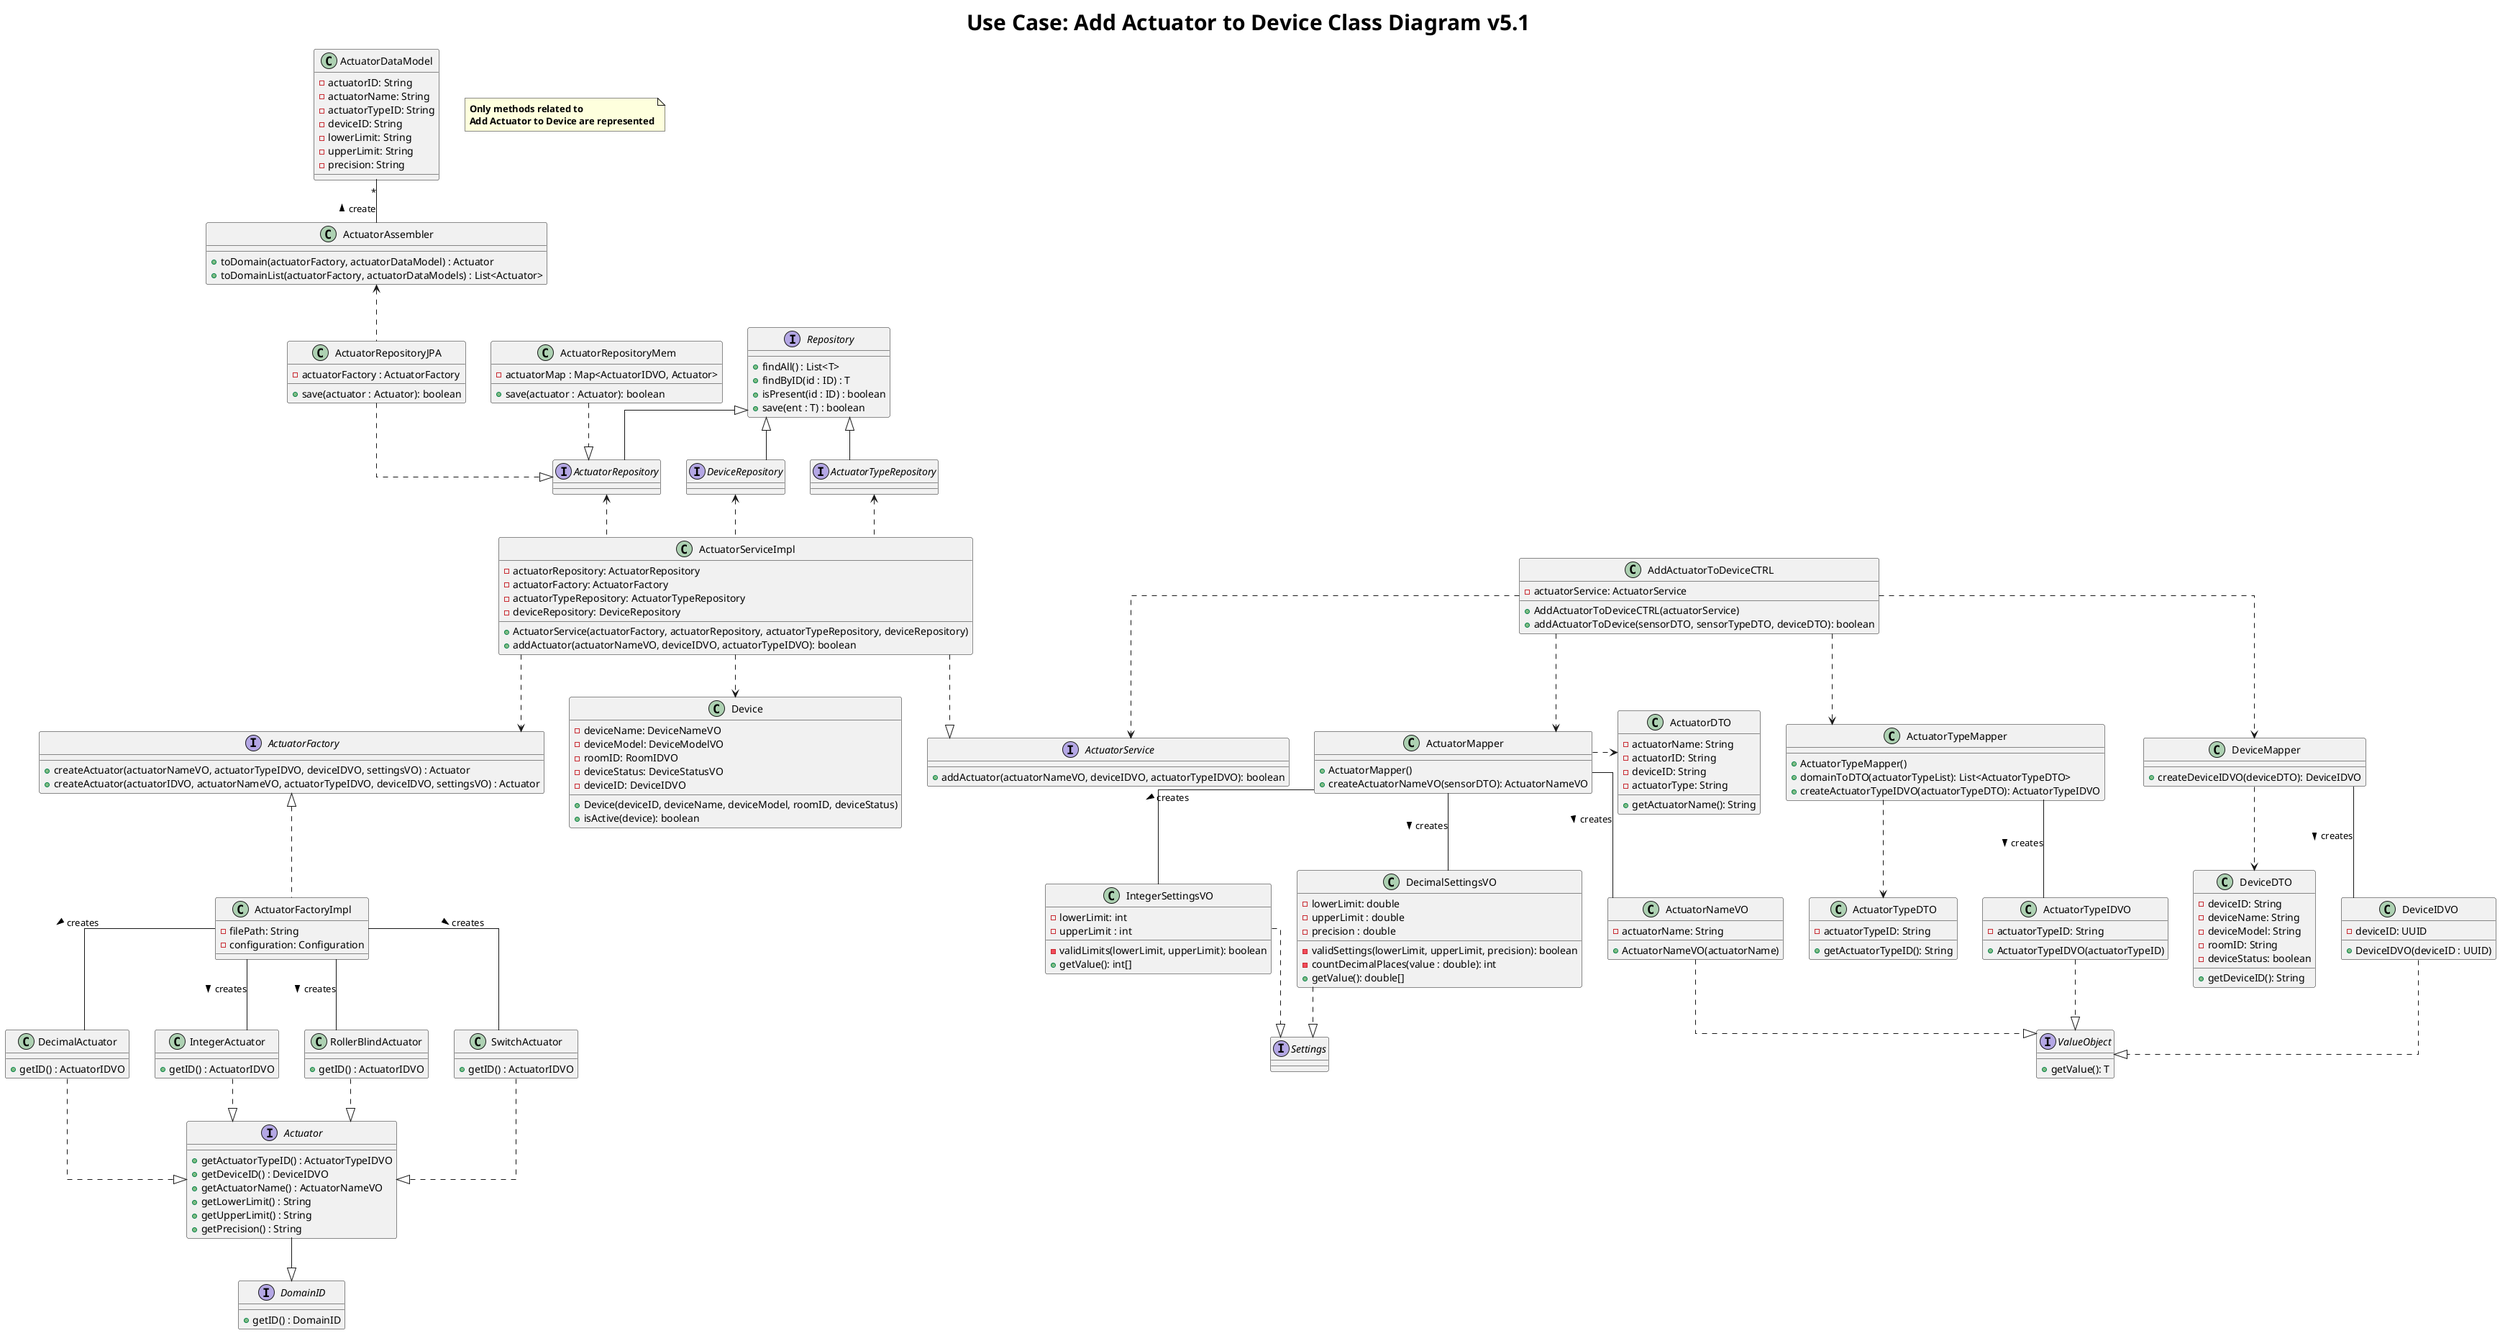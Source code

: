 @startuml

title <size: 30> Use Case: Add Actuator to Device Class Diagram v5.1
note "<b>Only methods related to\n<b>Add Actuator to Device are represented" as N1
skinparam linetype ortho

       AddActuatorToDeviceCTRL ..> ActuatorMapper
       AddActuatorToDeviceCTRL ..> ActuatorTypeMapper
       AddActuatorToDeviceCTRL ..> DeviceMapper
       AddActuatorToDeviceCTRL ..> ActuatorService
       ActuatorServiceImpl ..> ActuatorFactory
       ActuatorServiceImpl .up.> ActuatorTypeRepository
       ActuatorServiceImpl .up.> ActuatorRepository
       ActuatorServiceImpl .up.> DeviceRepository
       ActuatorServiceImpl ..> Device
       ActuatorFactoryImpl -down- SwitchActuator : creates >
       ActuatorFactoryImpl -down- RollerBlindActuator : creates >
       ActuatorFactoryImpl -down- IntegerActuator : creates >
       ActuatorFactoryImpl -down- DecimalActuator : creates >
       DomainID <|-up- Actuator
       Actuator <|.up. SwitchActuator
       Actuator <|.up. RollerBlindActuator
       Actuator <|.up. IntegerActuator
       Actuator <|.up. DecimalActuator
       DeviceMapper ..> DeviceDTO
       DeviceMapper -- DeviceIDVO : creates >
       ActuatorMapper .right.> ActuatorDTO
       ActuatorMapper -- ActuatorNameVO : creates >
       ActuatorTypeMapper ..> ActuatorTypeDTO
       ActuatorTypeMapper -- ActuatorTypeIDVO : creates >
       DeviceRepository -up-|> Repository
       ActuatorRepository -up-|> Repository
       ActuatorTypeRepository -up-|> Repository
       ActuatorMapper -- IntegerSettingsVO : creates >
       ActuatorMapper -- DecimalSettingsVO : creates >
       IntegerSettingsVO ..|> Settings
       DecimalSettingsVO ..|> Settings
       ActuatorNameVO ..|> ValueObject
       ActuatorTypeIDVO ..|> ValueObject
       DeviceIDVO ..|> ValueObject
       ActuatorServiceImpl ..|> ActuatorService
       ActuatorRepositoryMem ..|> ActuatorRepository
       ActuatorRepositoryJPA ..|> ActuatorRepository
       ActuatorFactoryImpl .up.|> ActuatorFactory
       ActuatorRepositoryJPA .up.> ActuatorAssembler
       ActuatorAssembler -up- "*"ActuatorDataModel : create >



    class AddActuatorToDeviceCTRL{
        -actuatorService: ActuatorService
        +AddActuatorToDeviceCTRL(actuatorService)
        +addActuatorToDevice(sensorDTO, sensorTypeDTO, deviceDTO): boolean
    }

    class ActuatorServiceImpl{
        -actuatorRepository: ActuatorRepository
        -actuatorFactory: ActuatorFactory
        -actuatorTypeRepository: ActuatorTypeRepository
        -deviceRepository: DeviceRepository
        +ActuatorService(actuatorFactory, actuatorRepository, actuatorTypeRepository, deviceRepository)
        +addActuator(actuatorNameVO, deviceIDVO, actuatorTypeIDVO): boolean
    }

    class ActuatorRepositoryMem{
        -actuatorMap : Map<ActuatorIDVO, Actuator>
        +save(actuator : Actuator): boolean
    }

    class ActuatorRepositoryJPA{
            -actuatorFactory : ActuatorFactory
            +save(actuator : Actuator): boolean
    }




    class ActuatorFactoryImpl{
        -filePath: String
        -configuration: Configuration
    }

    class ActuatorMapper{
        +ActuatorMapper()
        +createActuatorNameVO(sensorDTO): ActuatorNameVO
    }

    class ActuatorTypeMapper{
        +ActuatorTypeMapper()
        +domainToDTO(actuatorTypeList): List<ActuatorTypeDTO>
        +createActuatorTypeIDVO(actuatorTypeDTO): ActuatorTypeIDVO
    }

    class DeviceMapper{
        +createDeviceIDVO(deviceDTO): DeviceIDVO
    }

    class Device {
        -deviceName: DeviceNameVO
        -deviceModel: DeviceModelVO
        -roomID: RoomIDVO
        -deviceStatus: DeviceStatusVO
        -deviceID: DeviceIDVO
        +Device(deviceID, deviceName, deviceModel, roomID, deviceStatus)
        +isActive(device): boolean
    }

    class ActuatorDTO{
        -actuatorName: String
        -actuatorID: String
        -deviceID: String
        -actuatorType: String
        +getActuatorName(): String
    }

    class ActuatorTypeDTO{
        -actuatorTypeID: String
        +getActuatorTypeID(): String
    }

    class DeviceDTO{
        -deviceID: String
        -deviceName: String
        -deviceModel: String
        -roomID: String
        -deviceStatus: boolean
        +getDeviceID(): String
    }

    interface Repository{
        + findAll() : List<T>
        + findByID(id : ID) : T
        + isPresent(id : ID) : boolean
        + save(ent : T) : boolean
    }

    class ActuatorNameVO{
            -actuatorName: String
            +ActuatorNameVO(actuatorName)
        }

        class ActuatorTypeIDVO{
            -actuatorTypeID: String
            +ActuatorTypeIDVO(actuatorTypeID)
        }

        class DeviceIDVO{
            -deviceID: UUID
            +DeviceIDVO(deviceID : UUID)
        }

        class IntegerSettingsVO{
        -lowerLimit: int
        -upperLimit : int
        -validLimits(lowerLimit, upperLimit): boolean
        +getValue(): int[]
        }

        class DecimalSettingsVO{
        -lowerLimit: double
        -upperLimit : double
        -precision : double
        -validSettings(lowerLimit, upperLimit, precision): boolean
        -countDecimalPlaces(value : double): int
        +getValue(): double[]
        }


    interface Actuator{
    +getActuatorTypeID() : ActuatorTypeIDVO
    +getDeviceID() : DeviceIDVO
    +getActuatorName() : ActuatorNameVO
    +getLowerLimit() : String
    +getUpperLimit() : String
    +getPrecision() : String
    }

    interface DomainID{
    +getID() : DomainID
    }

    class SwitchActuator{
    +getID() : ActuatorIDVO
    }

    class RollerBlindActuator{
    +getID() : ActuatorIDVO
    }

    class IntegerActuator {
    +getID() : ActuatorIDVO
    }

    class DecimalActuator{
    +getID() : ActuatorIDVO
    }

    interface Settings{

    }

    interface ValueObject{
    +getValue(): T
    }
    interface ActuatorTypeRepository{

                }

    interface ActuatorService{
        +addActuator(actuatorNameVO, deviceIDVO, actuatorTypeIDVO): boolean
    }

    interface ActuatorRepository{

    }

    interface DeviceRepository{

    }

   interface ActuatorFactory {
    +createActuator(actuatorNameVO, actuatorTypeIDVO, deviceIDVO, settingsVO) : Actuator
    +createActuator(actuatorIDVO, actuatorNameVO, actuatorTypeIDVO, deviceIDVO, settingsVO) : Actuator
    }

    class ActuatorAssembler{
    +toDomain(actuatorFactory, actuatorDataModel) : Actuator
    +toDomainList(actuatorFactory, actuatorDataModels) : List<Actuator>
    }

    class ActuatorDataModel{
    -actuatorID: String
    -actuatorName: String
    -actuatorTypeID: String
    -deviceID: String
    -lowerLimit: String
    -upperLimit: String
    -precision: String
    }


@enduml